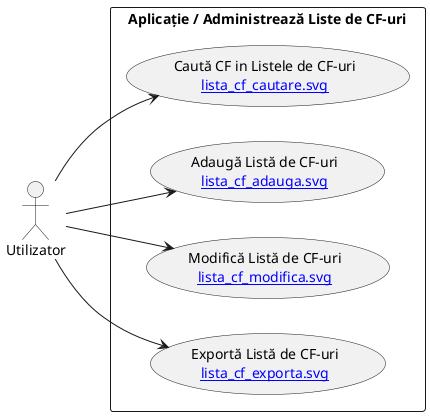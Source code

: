 @startuml
left to right direction
actor "Utilizator" as user
rectangle "Aplicație / Administrează Liste de CF-uri" {
  usecase "Vizualizează Listele cu CF-uri\n[[lista_cf_vizualizare.svg]]" as UC1
  usecase "Caută CF in Listele de CF-uri\n[[lista_cf_cautare.svg]]" as UC1
  usecase "Adaugă Listă de CF-uri\n[[lista_cf_adauga.svg]]" as UC2
  usecase "Modifică Listă de CF-uri\n[[lista_cf_modifica.svg]]" as UC3
  usecase "Șterge Listă de CF-uri\n[[lista_cf_sterge.svg]]" as UC4
  usecase "Importă Listă de CF-uri\n[[lista_cf_importa.svg]]" as UC4
  usecase "Exportă Listă de CF-uri\n[[lista_cf_exporta.svg]]" as UC4
}
user --> UC1
user --> UC2
user --> UC3
user --> UC4
@enduml
